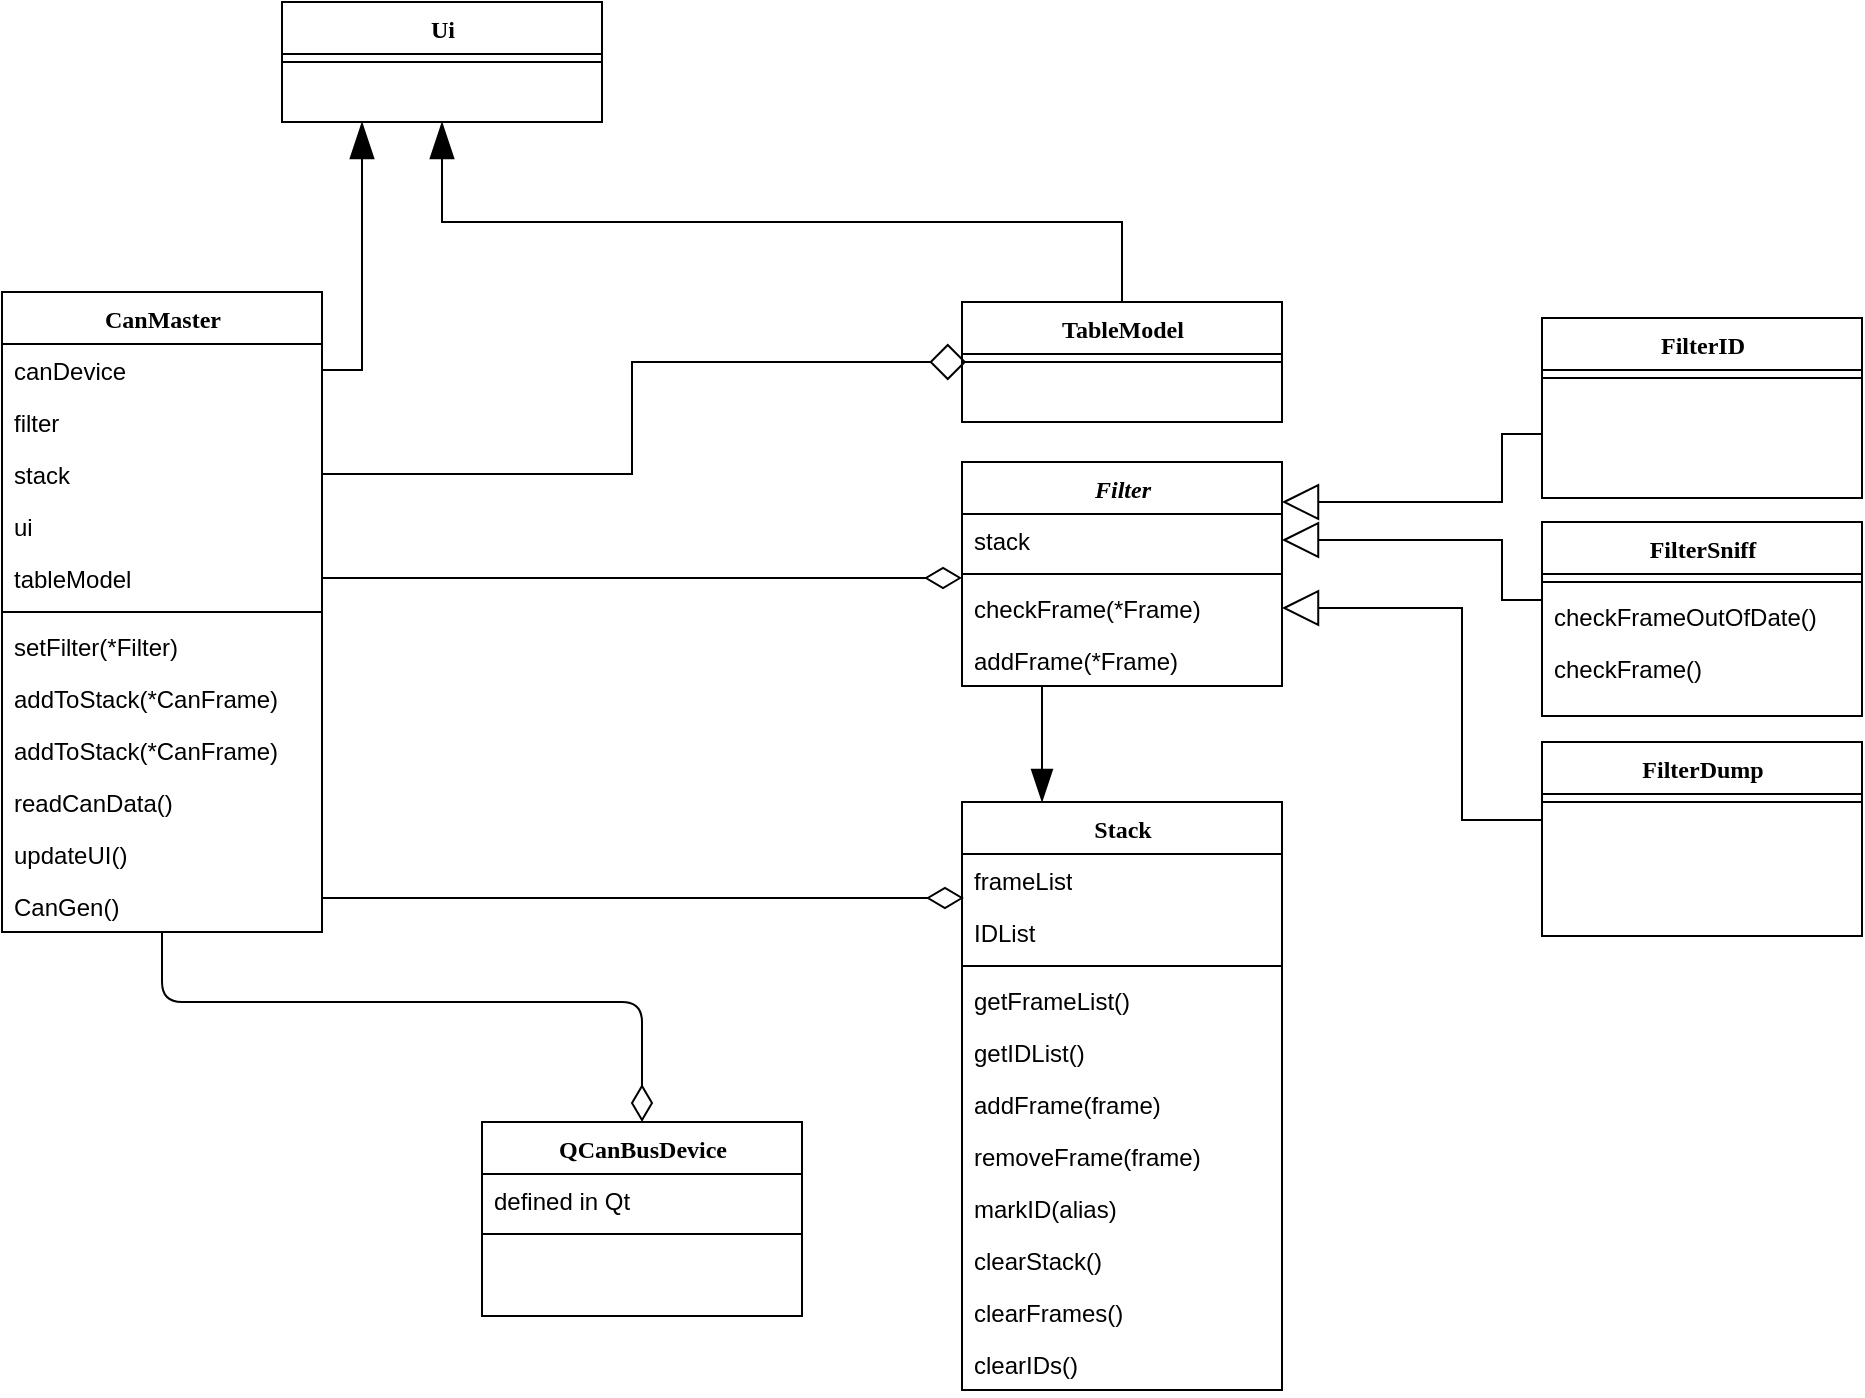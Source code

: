<mxfile version="13.10.2" type="github">
  <diagram name="Page-1" id="9f46799a-70d6-7492-0946-bef42562c5a5">
    <mxGraphModel dx="1422" dy="779" grid="1" gridSize="10" guides="1" tooltips="1" connect="1" arrows="1" fold="1" page="1" pageScale="1" pageWidth="1100" pageHeight="850" background="#ffffff" math="0" shadow="0">
      <root>
        <mxCell id="0" />
        <mxCell id="1" parent="0" />
        <mxCell id="78961159f06e98e8-17" value="CanMaster" style="swimlane;html=1;fontStyle=1;align=center;verticalAlign=top;childLayout=stackLayout;horizontal=1;startSize=26;horizontalStack=0;resizeParent=1;resizeLast=0;collapsible=1;marginBottom=0;swimlaneFillColor=#ffffff;rounded=0;shadow=0;comic=0;labelBackgroundColor=none;strokeWidth=1;fillColor=none;fontFamily=Verdana;fontSize=12" parent="1" vertex="1">
          <mxGeometry x="90" y="165" width="160" height="320" as="geometry" />
        </mxCell>
        <mxCell id="78961159f06e98e8-21" value="canDevice" style="text;html=1;strokeColor=none;fillColor=none;align=left;verticalAlign=top;spacingLeft=4;spacingRight=4;whiteSpace=wrap;overflow=hidden;rotatable=0;points=[[0,0.5],[1,0.5]];portConstraint=eastwest;" parent="78961159f06e98e8-17" vertex="1">
          <mxGeometry y="26" width="160" height="26" as="geometry" />
        </mxCell>
        <mxCell id="78961159f06e98e8-23" value="&lt;div&gt;filter&lt;/div&gt;&lt;div&gt;&lt;br&gt;&lt;/div&gt;" style="text;html=1;strokeColor=none;fillColor=none;align=left;verticalAlign=top;spacingLeft=4;spacingRight=4;whiteSpace=wrap;overflow=hidden;rotatable=0;points=[[0,0.5],[1,0.5]];portConstraint=eastwest;" parent="78961159f06e98e8-17" vertex="1">
          <mxGeometry y="52" width="160" height="26" as="geometry" />
        </mxCell>
        <mxCell id="78961159f06e98e8-25" value="stack" style="text;html=1;strokeColor=none;fillColor=none;align=left;verticalAlign=top;spacingLeft=4;spacingRight=4;whiteSpace=wrap;overflow=hidden;rotatable=0;points=[[0,0.5],[1,0.5]];portConstraint=eastwest;" parent="78961159f06e98e8-17" vertex="1">
          <mxGeometry y="78" width="160" height="26" as="geometry" />
        </mxCell>
        <mxCell id="qKG_J8uSXro6K-wCO-zz-53" value="&lt;div&gt;ui&lt;/div&gt;&lt;div&gt;&lt;br&gt;&lt;/div&gt;" style="text;html=1;strokeColor=none;fillColor=none;align=left;verticalAlign=top;spacingLeft=4;spacingRight=4;whiteSpace=wrap;overflow=hidden;rotatable=0;points=[[0,0.5],[1,0.5]];portConstraint=eastwest;" parent="78961159f06e98e8-17" vertex="1">
          <mxGeometry y="104" width="160" height="26" as="geometry" />
        </mxCell>
        <mxCell id="gZD7IAlja1aeurrZADml-4" value="tableModel" style="text;html=1;strokeColor=none;fillColor=none;align=left;verticalAlign=top;spacingLeft=4;spacingRight=4;whiteSpace=wrap;overflow=hidden;rotatable=0;points=[[0,0.5],[1,0.5]];portConstraint=eastwest;" vertex="1" parent="78961159f06e98e8-17">
          <mxGeometry y="130" width="160" height="26" as="geometry" />
        </mxCell>
        <mxCell id="78961159f06e98e8-19" value="" style="line;html=1;strokeWidth=1;fillColor=none;align=left;verticalAlign=middle;spacingTop=-1;spacingLeft=3;spacingRight=3;rotatable=0;labelPosition=right;points=[];portConstraint=eastwest;" parent="78961159f06e98e8-17" vertex="1">
          <mxGeometry y="156" width="160" height="8" as="geometry" />
        </mxCell>
        <mxCell id="78961159f06e98e8-20" value="&lt;div&gt;setFilter(*Filter)&lt;/div&gt;" style="text;html=1;strokeColor=none;fillColor=none;align=left;verticalAlign=top;spacingLeft=4;spacingRight=4;whiteSpace=wrap;overflow=hidden;rotatable=0;points=[[0,0.5],[1,0.5]];portConstraint=eastwest;" parent="78961159f06e98e8-17" vertex="1">
          <mxGeometry y="164" width="160" height="26" as="geometry" />
        </mxCell>
        <mxCell id="78961159f06e98e8-27" value="addToStack(*CanFrame)" style="text;html=1;strokeColor=none;fillColor=none;align=left;verticalAlign=top;spacingLeft=4;spacingRight=4;whiteSpace=wrap;overflow=hidden;rotatable=0;points=[[0,0.5],[1,0.5]];portConstraint=eastwest;" parent="78961159f06e98e8-17" vertex="1">
          <mxGeometry y="190" width="160" height="26" as="geometry" />
        </mxCell>
        <mxCell id="qKG_J8uSXro6K-wCO-zz-1" value="addToStack(*CanFrame)" style="text;html=1;strokeColor=none;fillColor=none;align=left;verticalAlign=top;spacingLeft=4;spacingRight=4;whiteSpace=wrap;overflow=hidden;rotatable=0;points=[[0,0.5],[1,0.5]];portConstraint=eastwest;" parent="78961159f06e98e8-17" vertex="1">
          <mxGeometry y="216" width="160" height="26" as="geometry" />
        </mxCell>
        <mxCell id="qKG_J8uSXro6K-wCO-zz-34" value="readCanData()" style="text;html=1;strokeColor=none;fillColor=none;align=left;verticalAlign=top;spacingLeft=4;spacingRight=4;whiteSpace=wrap;overflow=hidden;rotatable=0;points=[[0,0.5],[1,0.5]];portConstraint=eastwest;" parent="78961159f06e98e8-17" vertex="1">
          <mxGeometry y="242" width="160" height="26" as="geometry" />
        </mxCell>
        <mxCell id="qKG_J8uSXro6K-wCO-zz-51" value="updateUI()" style="text;html=1;strokeColor=none;fillColor=none;align=left;verticalAlign=top;spacingLeft=4;spacingRight=4;whiteSpace=wrap;overflow=hidden;rotatable=0;points=[[0,0.5],[1,0.5]];portConstraint=eastwest;" parent="78961159f06e98e8-17" vertex="1">
          <mxGeometry y="268" width="160" height="26" as="geometry" />
        </mxCell>
        <mxCell id="VBMOYloIxR1xuGPv0cVZ-1" value="CanGen()" style="text;html=1;strokeColor=none;fillColor=none;align=left;verticalAlign=top;spacingLeft=4;spacingRight=4;whiteSpace=wrap;overflow=hidden;rotatable=0;points=[[0,0.5],[1,0.5]];portConstraint=eastwest;" parent="78961159f06e98e8-17" vertex="1">
          <mxGeometry y="294" width="160" height="26" as="geometry" />
        </mxCell>
        <mxCell id="78961159f06e98e8-30" value="QCanBusDevice" style="swimlane;html=1;fontStyle=1;align=center;verticalAlign=top;childLayout=stackLayout;horizontal=1;startSize=26;horizontalStack=0;resizeParent=1;resizeLast=0;collapsible=1;marginBottom=0;swimlaneFillColor=#ffffff;rounded=0;shadow=0;comic=0;labelBackgroundColor=none;strokeWidth=1;fillColor=none;fontFamily=Verdana;fontSize=12" parent="1" vertex="1">
          <mxGeometry x="330" y="580" width="160" height="97" as="geometry" />
        </mxCell>
        <mxCell id="78961159f06e98e8-31" value="defined in Qt" style="text;html=1;strokeColor=none;fillColor=none;align=left;verticalAlign=top;spacingLeft=4;spacingRight=4;whiteSpace=wrap;overflow=hidden;rotatable=0;points=[[0,0.5],[1,0.5]];portConstraint=eastwest;" parent="78961159f06e98e8-30" vertex="1">
          <mxGeometry y="26" width="160" height="26" as="geometry" />
        </mxCell>
        <mxCell id="78961159f06e98e8-38" value="" style="line;html=1;strokeWidth=1;fillColor=none;align=left;verticalAlign=middle;spacingTop=-1;spacingLeft=3;spacingRight=3;rotatable=0;labelPosition=right;points=[];portConstraint=eastwest;" parent="78961159f06e98e8-30" vertex="1">
          <mxGeometry y="52" width="160" height="8" as="geometry" />
        </mxCell>
        <mxCell id="78961159f06e98e8-121" style="edgeStyle=orthogonalEdgeStyle;html=1;labelBackgroundColor=none;startFill=0;startSize=8;endArrow=diamondThin;endFill=0;endSize=16;fontFamily=Verdana;fontSize=12;" parent="1" source="78961159f06e98e8-17" target="78961159f06e98e8-30" edge="1">
          <mxGeometry relative="1" as="geometry">
            <mxPoint x="250" y="341.882" as="sourcePoint" />
            <Array as="points">
              <mxPoint x="170" y="520" />
              <mxPoint x="410" y="520" />
            </Array>
          </mxGeometry>
        </mxCell>
        <mxCell id="qKG_J8uSXro6K-wCO-zz-33" style="edgeStyle=orthogonalEdgeStyle;rounded=0;orthogonalLoop=1;jettySize=auto;html=1;exitX=0.25;exitY=1;exitDx=0;exitDy=0;entryX=0.25;entryY=0;entryDx=0;entryDy=0;startSize=6;endArrow=blockThin;endFill=1;endSize=14;" parent="1" source="qKG_J8uSXro6K-wCO-zz-5" target="qKG_J8uSXro6K-wCO-zz-10" edge="1">
          <mxGeometry relative="1" as="geometry" />
        </mxCell>
        <mxCell id="qKG_J8uSXro6K-wCO-zz-5" value="&lt;i&gt;Filter&lt;/i&gt;" style="swimlane;html=1;fontStyle=1;align=center;verticalAlign=top;childLayout=stackLayout;horizontal=1;startSize=26;horizontalStack=0;resizeParent=1;resizeLast=0;collapsible=1;marginBottom=0;swimlaneFillColor=#ffffff;rounded=0;shadow=0;comic=0;labelBackgroundColor=none;strokeWidth=1;fillColor=none;fontFamily=Verdana;fontSize=12" parent="1" vertex="1">
          <mxGeometry x="570" y="250" width="160" height="112" as="geometry" />
        </mxCell>
        <mxCell id="qKG_J8uSXro6K-wCO-zz-6" value="stack" style="text;html=1;strokeColor=none;fillColor=none;align=left;verticalAlign=top;spacingLeft=4;spacingRight=4;whiteSpace=wrap;overflow=hidden;rotatable=0;points=[[0,0.5],[1,0.5]];portConstraint=eastwest;" parent="qKG_J8uSXro6K-wCO-zz-5" vertex="1">
          <mxGeometry y="26" width="160" height="26" as="geometry" />
        </mxCell>
        <mxCell id="qKG_J8uSXro6K-wCO-zz-7" value="" style="line;html=1;strokeWidth=1;fillColor=none;align=left;verticalAlign=middle;spacingTop=-1;spacingLeft=3;spacingRight=3;rotatable=0;labelPosition=right;points=[];portConstraint=eastwest;" parent="qKG_J8uSXro6K-wCO-zz-5" vertex="1">
          <mxGeometry y="52" width="160" height="8" as="geometry" />
        </mxCell>
        <mxCell id="qKG_J8uSXro6K-wCO-zz-9" value="&lt;div&gt;checkFrame(*Frame)&lt;/div&gt;" style="text;html=1;strokeColor=none;fillColor=none;align=left;verticalAlign=top;spacingLeft=4;spacingRight=4;whiteSpace=wrap;overflow=hidden;rotatable=0;points=[[0,0.5],[1,0.5]];portConstraint=eastwest;" parent="qKG_J8uSXro6K-wCO-zz-5" vertex="1">
          <mxGeometry y="60" width="160" height="26" as="geometry" />
        </mxCell>
        <mxCell id="qKG_J8uSXro6K-wCO-zz-40" value="&lt;div&gt;addFrame(*Frame)&lt;/div&gt;" style="text;html=1;strokeColor=none;fillColor=none;align=left;verticalAlign=top;spacingLeft=4;spacingRight=4;whiteSpace=wrap;overflow=hidden;rotatable=0;points=[[0,0.5],[1,0.5]];portConstraint=eastwest;" parent="qKG_J8uSXro6K-wCO-zz-5" vertex="1">
          <mxGeometry y="86" width="160" height="26" as="geometry" />
        </mxCell>
        <mxCell id="qKG_J8uSXro6K-wCO-zz-8" style="edgeStyle=orthogonalEdgeStyle;rounded=0;orthogonalLoop=1;jettySize=auto;html=1;entryX=0;entryY=0.75;entryDx=0;entryDy=0;entryPerimeter=0;endArrow=diamondThin;endFill=0;endSize=16;startSize=8;" parent="1" target="qKG_J8uSXro6K-wCO-zz-7" edge="1">
          <mxGeometry relative="1" as="geometry">
            <Array as="points">
              <mxPoint x="370" y="308" />
              <mxPoint x="370" y="308" />
            </Array>
            <mxPoint x="250" y="308" as="sourcePoint" />
          </mxGeometry>
        </mxCell>
        <mxCell id="qKG_J8uSXro6K-wCO-zz-10" value="Stack" style="swimlane;html=1;fontStyle=1;align=center;verticalAlign=top;childLayout=stackLayout;horizontal=1;startSize=26;horizontalStack=0;resizeParent=1;resizeLast=0;collapsible=1;marginBottom=0;swimlaneFillColor=#ffffff;rounded=0;shadow=0;comic=0;labelBackgroundColor=none;strokeWidth=1;fillColor=none;fontFamily=Verdana;fontSize=12" parent="1" vertex="1">
          <mxGeometry x="570" y="420" width="160" height="294" as="geometry" />
        </mxCell>
        <mxCell id="qKG_J8uSXro6K-wCO-zz-11" value="frameList" style="text;html=1;strokeColor=none;fillColor=none;align=left;verticalAlign=top;spacingLeft=4;spacingRight=4;whiteSpace=wrap;overflow=hidden;rotatable=0;points=[[0,0.5],[1,0.5]];portConstraint=eastwest;" parent="qKG_J8uSXro6K-wCO-zz-10" vertex="1">
          <mxGeometry y="26" width="160" height="26" as="geometry" />
        </mxCell>
        <mxCell id="qKG_J8uSXro6K-wCO-zz-43" value="IDList" style="text;html=1;strokeColor=none;fillColor=none;align=left;verticalAlign=top;spacingLeft=4;spacingRight=4;whiteSpace=wrap;overflow=hidden;rotatable=0;points=[[0,0.5],[1,0.5]];portConstraint=eastwest;" parent="qKG_J8uSXro6K-wCO-zz-10" vertex="1">
          <mxGeometry y="52" width="160" height="26" as="geometry" />
        </mxCell>
        <mxCell id="qKG_J8uSXro6K-wCO-zz-12" value="" style="line;html=1;strokeWidth=1;fillColor=none;align=left;verticalAlign=middle;spacingTop=-1;spacingLeft=3;spacingRight=3;rotatable=0;labelPosition=right;points=[];portConstraint=eastwest;" parent="qKG_J8uSXro6K-wCO-zz-10" vertex="1">
          <mxGeometry y="78" width="160" height="8" as="geometry" />
        </mxCell>
        <mxCell id="qKG_J8uSXro6K-wCO-zz-13" value="getFrameList()" style="text;html=1;strokeColor=none;fillColor=none;align=left;verticalAlign=top;spacingLeft=4;spacingRight=4;whiteSpace=wrap;overflow=hidden;rotatable=0;points=[[0,0.5],[1,0.5]];portConstraint=eastwest;" parent="qKG_J8uSXro6K-wCO-zz-10" vertex="1">
          <mxGeometry y="86" width="160" height="26" as="geometry" />
        </mxCell>
        <mxCell id="qKG_J8uSXro6K-wCO-zz-45" value="&lt;div&gt;getIDList()&lt;/div&gt;" style="text;html=1;strokeColor=none;fillColor=none;align=left;verticalAlign=top;spacingLeft=4;spacingRight=4;whiteSpace=wrap;overflow=hidden;rotatable=0;points=[[0,0.5],[1,0.5]];portConstraint=eastwest;" parent="qKG_J8uSXro6K-wCO-zz-10" vertex="1">
          <mxGeometry y="112" width="160" height="26" as="geometry" />
        </mxCell>
        <mxCell id="qKG_J8uSXro6K-wCO-zz-35" value="&lt;div&gt;addFrame(frame)&lt;/div&gt;&lt;div&gt;&lt;br&gt;&lt;/div&gt;" style="text;html=1;strokeColor=none;fillColor=none;align=left;verticalAlign=top;spacingLeft=4;spacingRight=4;whiteSpace=wrap;overflow=hidden;rotatable=0;points=[[0,0.5],[1,0.5]];portConstraint=eastwest;" parent="qKG_J8uSXro6K-wCO-zz-10" vertex="1">
          <mxGeometry y="138" width="160" height="26" as="geometry" />
        </mxCell>
        <mxCell id="gZD7IAlja1aeurrZADml-6" value="&lt;div&gt;removeFrame(frame)&lt;/div&gt;&lt;div&gt;&lt;br&gt;&lt;/div&gt;" style="text;html=1;strokeColor=none;fillColor=none;align=left;verticalAlign=top;spacingLeft=4;spacingRight=4;whiteSpace=wrap;overflow=hidden;rotatable=0;points=[[0,0.5],[1,0.5]];portConstraint=eastwest;" vertex="1" parent="qKG_J8uSXro6K-wCO-zz-10">
          <mxGeometry y="164" width="160" height="26" as="geometry" />
        </mxCell>
        <mxCell id="qKG_J8uSXro6K-wCO-zz-44" value="markID(alias)" style="text;html=1;strokeColor=none;fillColor=none;align=left;verticalAlign=top;spacingLeft=4;spacingRight=4;whiteSpace=wrap;overflow=hidden;rotatable=0;points=[[0,0.5],[1,0.5]];portConstraint=eastwest;" parent="qKG_J8uSXro6K-wCO-zz-10" vertex="1">
          <mxGeometry y="190" width="160" height="26" as="geometry" />
        </mxCell>
        <mxCell id="qKG_J8uSXro6K-wCO-zz-36" value="&lt;div&gt;clearStack()&lt;/div&gt;&lt;div&gt;&lt;br&gt;&lt;/div&gt;" style="text;html=1;strokeColor=none;fillColor=none;align=left;verticalAlign=top;spacingLeft=4;spacingRight=4;whiteSpace=wrap;overflow=hidden;rotatable=0;points=[[0,0.5],[1,0.5]];portConstraint=eastwest;" parent="qKG_J8uSXro6K-wCO-zz-10" vertex="1">
          <mxGeometry y="216" width="160" height="26" as="geometry" />
        </mxCell>
        <mxCell id="qKG_J8uSXro6K-wCO-zz-47" value="&lt;div&gt;clearFrames()&lt;/div&gt;&lt;div&gt;&lt;br&gt;&lt;/div&gt;" style="text;html=1;strokeColor=none;fillColor=none;align=left;verticalAlign=top;spacingLeft=4;spacingRight=4;whiteSpace=wrap;overflow=hidden;rotatable=0;points=[[0,0.5],[1,0.5]];portConstraint=eastwest;" parent="qKG_J8uSXro6K-wCO-zz-10" vertex="1">
          <mxGeometry y="242" width="160" height="26" as="geometry" />
        </mxCell>
        <mxCell id="qKG_J8uSXro6K-wCO-zz-48" value="&lt;div&gt;clearIDs()&lt;/div&gt;&lt;div&gt;&lt;br&gt;&lt;/div&gt;" style="text;html=1;strokeColor=none;fillColor=none;align=left;verticalAlign=top;spacingLeft=4;spacingRight=4;whiteSpace=wrap;overflow=hidden;rotatable=0;points=[[0,0.5],[1,0.5]];portConstraint=eastwest;" parent="qKG_J8uSXro6K-wCO-zz-10" vertex="1">
          <mxGeometry y="268" width="160" height="26" as="geometry" />
        </mxCell>
        <mxCell id="qKG_J8uSXro6K-wCO-zz-14" style="edgeStyle=orthogonalEdgeStyle;rounded=0;orthogonalLoop=1;jettySize=auto;html=1;exitX=1;exitY=0.5;exitDx=0;exitDy=0;entryX=0.006;entryY=-0.154;entryDx=0;entryDy=0;entryPerimeter=0;startSize=8;endArrow=diamondThin;endFill=0;endSize=16;" parent="1" source="VBMOYloIxR1xuGPv0cVZ-1" target="qKG_J8uSXro6K-wCO-zz-43" edge="1">
          <mxGeometry relative="1" as="geometry">
            <Array as="points">
              <mxPoint x="250" y="468" />
            </Array>
          </mxGeometry>
        </mxCell>
        <mxCell id="qKG_J8uSXro6K-wCO-zz-27" style="edgeStyle=orthogonalEdgeStyle;rounded=0;orthogonalLoop=1;jettySize=auto;html=1;entryX=1;entryY=0.5;entryDx=0;entryDy=0;startSize=8;endArrow=block;endFill=0;endSize=16;exitX=0;exitY=0.5;exitDx=0;exitDy=0;" parent="1" target="qKG_J8uSXro6K-wCO-zz-9" edge="1">
          <mxGeometry relative="1" as="geometry">
            <mxPoint x="860" y="429" as="sourcePoint" />
            <Array as="points">
              <mxPoint x="820" y="429" />
              <mxPoint x="820" y="323" />
            </Array>
          </mxGeometry>
        </mxCell>
        <mxCell id="qKG_J8uSXro6K-wCO-zz-15" value="&lt;b&gt;Filter&lt;/b&gt;Dump" style="swimlane;html=1;fontStyle=1;align=center;verticalAlign=top;childLayout=stackLayout;horizontal=1;startSize=26;horizontalStack=0;resizeParent=1;resizeLast=0;collapsible=1;marginBottom=0;swimlaneFillColor=#ffffff;rounded=0;shadow=0;comic=0;labelBackgroundColor=none;strokeWidth=1;fillColor=none;fontFamily=Verdana;fontSize=12" parent="1" vertex="1">
          <mxGeometry x="860" y="390" width="160" height="97" as="geometry" />
        </mxCell>
        <mxCell id="qKG_J8uSXro6K-wCO-zz-17" value="" style="line;html=1;strokeWidth=1;fillColor=none;align=left;verticalAlign=middle;spacingTop=-1;spacingLeft=3;spacingRight=3;rotatable=0;labelPosition=right;points=[];portConstraint=eastwest;" parent="qKG_J8uSXro6K-wCO-zz-15" vertex="1">
          <mxGeometry y="26" width="160" height="8" as="geometry" />
        </mxCell>
        <mxCell id="qKG_J8uSXro6K-wCO-zz-28" style="edgeStyle=orthogonalEdgeStyle;rounded=0;orthogonalLoop=1;jettySize=auto;html=1;exitX=0;exitY=0.5;exitDx=0;exitDy=0;startSize=8;endArrow=block;endFill=0;endSize=16;entryX=1;entryY=0.5;entryDx=0;entryDy=0;" parent="1" target="qKG_J8uSXro6K-wCO-zz-6" edge="1">
          <mxGeometry relative="1" as="geometry">
            <mxPoint x="680" y="350" as="targetPoint" />
            <mxPoint x="860" y="319" as="sourcePoint" />
            <Array as="points">
              <mxPoint x="840" y="319" />
              <mxPoint x="840" y="289" />
            </Array>
          </mxGeometry>
        </mxCell>
        <mxCell id="qKG_J8uSXro6K-wCO-zz-19" value="FilterSniff" style="swimlane;html=1;fontStyle=1;align=center;verticalAlign=top;childLayout=stackLayout;horizontal=1;startSize=26;horizontalStack=0;resizeParent=1;resizeLast=0;collapsible=1;marginBottom=0;swimlaneFillColor=#ffffff;rounded=0;shadow=0;comic=0;labelBackgroundColor=none;strokeWidth=1;fillColor=none;fontFamily=Verdana;fontSize=12" parent="1" vertex="1">
          <mxGeometry x="860" y="280" width="160" height="97" as="geometry" />
        </mxCell>
        <mxCell id="qKG_J8uSXro6K-wCO-zz-21" value="" style="line;html=1;strokeWidth=1;fillColor=none;align=left;verticalAlign=middle;spacingTop=-1;spacingLeft=3;spacingRight=3;rotatable=0;labelPosition=right;points=[];portConstraint=eastwest;" parent="qKG_J8uSXro6K-wCO-zz-19" vertex="1">
          <mxGeometry y="26" width="160" height="8" as="geometry" />
        </mxCell>
        <mxCell id="gZD7IAlja1aeurrZADml-7" value="&lt;div&gt;checkFrameOutOfDate()&lt;/div&gt;" style="text;html=1;strokeColor=none;fillColor=none;align=left;verticalAlign=top;spacingLeft=4;spacingRight=4;whiteSpace=wrap;overflow=hidden;rotatable=0;points=[[0,0.5],[1,0.5]];portConstraint=eastwest;" vertex="1" parent="qKG_J8uSXro6K-wCO-zz-19">
          <mxGeometry y="34" width="160" height="26" as="geometry" />
        </mxCell>
        <mxCell id="gZD7IAlja1aeurrZADml-8" value="&lt;div&gt;checkFrame()&lt;/div&gt;" style="text;html=1;strokeColor=none;fillColor=none;align=left;verticalAlign=top;spacingLeft=4;spacingRight=4;whiteSpace=wrap;overflow=hidden;rotatable=0;points=[[0,0.5],[1,0.5]];portConstraint=eastwest;" vertex="1" parent="qKG_J8uSXro6K-wCO-zz-19">
          <mxGeometry y="60" width="160" height="26" as="geometry" />
        </mxCell>
        <mxCell id="qKG_J8uSXro6K-wCO-zz-29" style="edgeStyle=orthogonalEdgeStyle;rounded=0;orthogonalLoop=1;jettySize=auto;html=1;startSize=8;endArrow=block;endFill=0;endSize=16;exitX=0;exitY=0.5;exitDx=0;exitDy=0;" parent="1" edge="1">
          <mxGeometry relative="1" as="geometry">
            <mxPoint x="860" y="229" as="sourcePoint" />
            <mxPoint x="730" y="270" as="targetPoint" />
            <Array as="points">
              <mxPoint x="840" y="236" />
              <mxPoint x="840" y="270" />
            </Array>
          </mxGeometry>
        </mxCell>
        <mxCell id="qKG_J8uSXro6K-wCO-zz-23" value="FilterID" style="swimlane;html=1;fontStyle=1;align=center;verticalAlign=top;childLayout=stackLayout;horizontal=1;startSize=26;horizontalStack=0;resizeParent=1;resizeLast=0;collapsible=1;marginBottom=0;swimlaneFillColor=#ffffff;rounded=0;shadow=0;comic=0;labelBackgroundColor=none;strokeWidth=1;fillColor=none;fontFamily=Verdana;fontSize=12" parent="1" vertex="1">
          <mxGeometry x="860" y="178" width="160" height="90" as="geometry" />
        </mxCell>
        <mxCell id="qKG_J8uSXro6K-wCO-zz-25" value="" style="line;html=1;strokeWidth=1;fillColor=none;align=left;verticalAlign=middle;spacingTop=-1;spacingLeft=3;spacingRight=3;rotatable=0;labelPosition=right;points=[];portConstraint=eastwest;" parent="qKG_J8uSXro6K-wCO-zz-23" vertex="1">
          <mxGeometry y="26" width="160" height="8" as="geometry" />
        </mxCell>
        <mxCell id="qKG_J8uSXro6K-wCO-zz-49" value="Ui" style="swimlane;html=1;fontStyle=1;align=center;verticalAlign=top;childLayout=stackLayout;horizontal=1;startSize=26;horizontalStack=0;resizeParent=1;resizeLast=0;collapsible=1;marginBottom=0;swimlaneFillColor=#ffffff;rounded=0;shadow=0;comic=0;labelBackgroundColor=none;strokeWidth=1;fillColor=none;fontFamily=Verdana;fontSize=12" parent="1" vertex="1">
          <mxGeometry x="230" y="20" width="160" height="60" as="geometry" />
        </mxCell>
        <mxCell id="qKG_J8uSXro6K-wCO-zz-50" value="" style="line;html=1;strokeWidth=1;fillColor=none;align=left;verticalAlign=middle;spacingTop=-1;spacingLeft=3;spacingRight=3;rotatable=0;labelPosition=right;points=[];portConstraint=eastwest;" parent="qKG_J8uSXro6K-wCO-zz-49" vertex="1">
          <mxGeometry y="26" width="160" height="8" as="geometry" />
        </mxCell>
        <mxCell id="qKG_J8uSXro6K-wCO-zz-54" style="edgeStyle=orthogonalEdgeStyle;rounded=0;orthogonalLoop=1;jettySize=auto;html=1;exitX=1;exitY=0.5;exitDx=0;exitDy=0;entryX=0.25;entryY=1;entryDx=0;entryDy=0;startSize=8;endArrow=blockThin;endFill=1;endSize=16;" parent="1" source="78961159f06e98e8-21" target="qKG_J8uSXro6K-wCO-zz-49" edge="1">
          <mxGeometry relative="1" as="geometry" />
        </mxCell>
        <mxCell id="gZD7IAlja1aeurrZADml-3" style="edgeStyle=orthogonalEdgeStyle;rounded=0;orthogonalLoop=1;jettySize=auto;html=1;entryX=0.5;entryY=1;entryDx=0;entryDy=0;endSize=16;startSize=8;endArrow=blockThin;endFill=1;exitX=0.5;exitY=0;exitDx=0;exitDy=0;" edge="1" parent="1" source="gZD7IAlja1aeurrZADml-1" target="qKG_J8uSXro6K-wCO-zz-49">
          <mxGeometry relative="1" as="geometry">
            <Array as="points">
              <mxPoint x="650" y="130" />
              <mxPoint x="310" y="130" />
            </Array>
          </mxGeometry>
        </mxCell>
        <mxCell id="gZD7IAlja1aeurrZADml-1" value="TableModel" style="swimlane;html=1;fontStyle=1;align=center;verticalAlign=top;childLayout=stackLayout;horizontal=1;startSize=26;horizontalStack=0;resizeParent=1;resizeLast=0;collapsible=1;marginBottom=0;swimlaneFillColor=#ffffff;rounded=0;shadow=0;comic=0;labelBackgroundColor=none;strokeWidth=1;fillColor=none;fontFamily=Verdana;fontSize=12" vertex="1" parent="1">
          <mxGeometry x="570" y="170" width="160" height="60" as="geometry" />
        </mxCell>
        <mxCell id="gZD7IAlja1aeurrZADml-2" value="" style="line;html=1;strokeWidth=1;fillColor=none;align=left;verticalAlign=middle;spacingTop=-1;spacingLeft=3;spacingRight=3;rotatable=0;labelPosition=right;points=[];portConstraint=eastwest;" vertex="1" parent="gZD7IAlja1aeurrZADml-1">
          <mxGeometry y="26" width="160" height="8" as="geometry" />
        </mxCell>
        <mxCell id="gZD7IAlja1aeurrZADml-5" style="edgeStyle=orthogonalEdgeStyle;rounded=0;orthogonalLoop=1;jettySize=auto;html=1;exitX=1;exitY=0.5;exitDx=0;exitDy=0;entryX=0.013;entryY=0.5;entryDx=0;entryDy=0;entryPerimeter=0;startSize=8;endArrow=diamond;endFill=0;endSize=16;" edge="1" parent="1" source="78961159f06e98e8-25" target="gZD7IAlja1aeurrZADml-2">
          <mxGeometry relative="1" as="geometry" />
        </mxCell>
      </root>
    </mxGraphModel>
  </diagram>
</mxfile>
